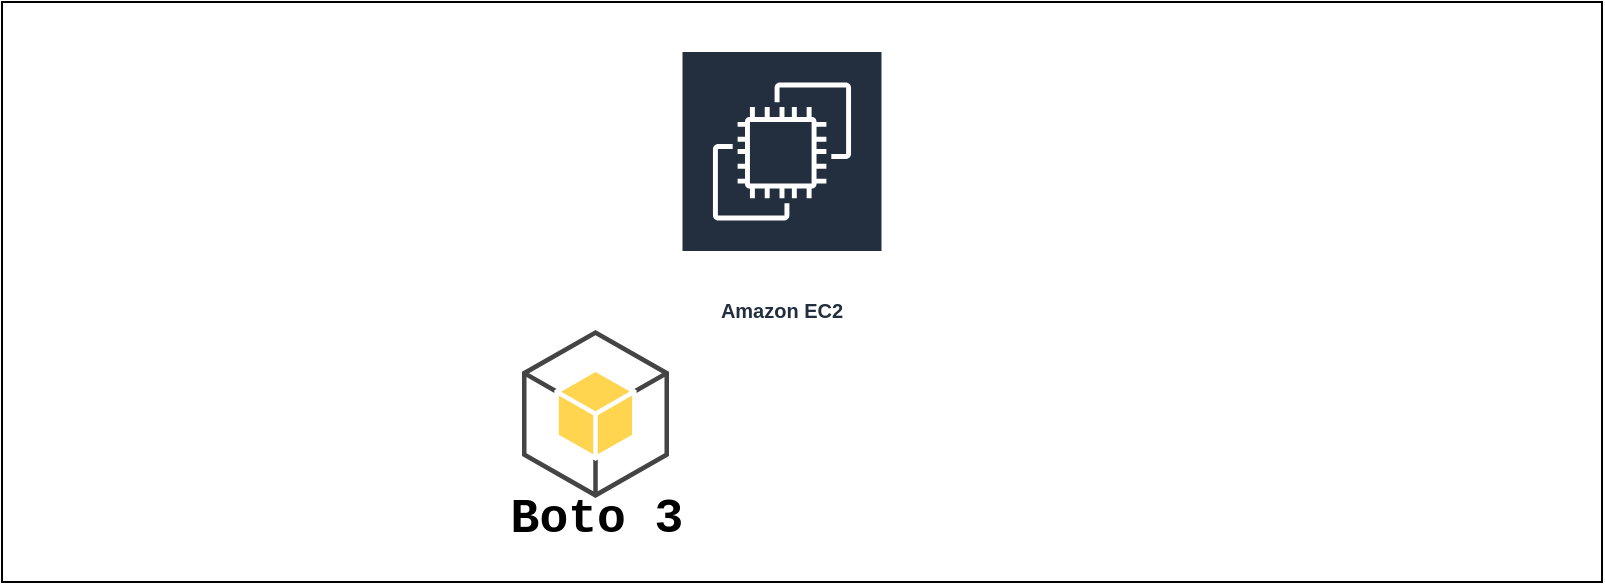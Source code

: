 <mxfile version="20.6.2" type="github">
  <diagram id="tOe1b_C3d-Zp8R5ieBxD" name="Page-1">
    <mxGraphModel dx="2066" dy="1136" grid="1" gridSize="10" guides="1" tooltips="1" connect="1" arrows="1" fold="1" page="1" pageScale="1" pageWidth="827" pageHeight="1169" math="0" shadow="0">
      <root>
        <mxCell id="0" />
        <mxCell id="1" parent="0" />
        <mxCell id="lmkr-tQ1nSYD7gkCxSvt-1" value="" style="rounded=0;whiteSpace=wrap;html=1;" parent="1" vertex="1">
          <mxGeometry x="10" y="260" width="800" height="290" as="geometry" />
        </mxCell>
        <mxCell id="lmkr-tQ1nSYD7gkCxSvt-3" value="" style="outlineConnect=0;dashed=0;verticalLabelPosition=bottom;verticalAlign=top;align=center;html=1;shape=mxgraph.aws3.android;fillColor=#FFD44F;gradientColor=none;" parent="1" vertex="1">
          <mxGeometry x="270" y="424" width="73.5" height="84" as="geometry" />
        </mxCell>
        <mxCell id="lmkr-tQ1nSYD7gkCxSvt-4" value="" style="shape=image;html=1;verticalAlign=top;verticalLabelPosition=bottom;labelBackgroundColor=#ffffff;imageAspect=0;aspect=fixed;image=https://cdn0.iconfinder.com/data/icons/long-shadow-web-icons/512/python-128.png" parent="1" vertex="1">
          <mxGeometry x="460" y="418" width="90" height="90" as="geometry" />
        </mxCell>
        <mxCell id="lmkr-tQ1nSYD7gkCxSvt-5" value="" style="shape=image;html=1;verticalAlign=top;verticalLabelPosition=bottom;labelBackgroundColor=#ffffff;imageAspect=0;aspect=fixed;image=https://cdn4.iconfinder.com/data/icons/ionicons/512/icon-plus-128.png" parent="1" vertex="1">
          <mxGeometry x="368.5" y="434.5" width="63" height="63" as="geometry" />
        </mxCell>
        <mxCell id="lmkr-tQ1nSYD7gkCxSvt-7" value="&lt;font face=&quot;Courier New&quot;&gt;Boto 3&lt;/font&gt;" style="text;strokeColor=none;fillColor=none;html=1;fontSize=24;fontStyle=1;verticalAlign=middle;align=center;" parent="1" vertex="1">
          <mxGeometry x="256.75" y="497.5" width="100" height="40" as="geometry" />
        </mxCell>
        <mxCell id="Orbpvo1A1mRx8UuhDhex-2" value="Amazon EC2" style="sketch=0;outlineConnect=0;fontColor=#232F3E;gradientColor=none;strokeColor=#ffffff;fillColor=#232F3E;dashed=0;verticalLabelPosition=middle;verticalAlign=bottom;align=center;html=1;whiteSpace=wrap;fontSize=10;fontStyle=1;spacing=3;shape=mxgraph.aws4.productIcon;prIcon=mxgraph.aws4.ec2;" parent="1" vertex="1">
          <mxGeometry x="349.25" y="284" width="101.5" height="140" as="geometry" />
        </mxCell>
      </root>
    </mxGraphModel>
  </diagram>
</mxfile>
